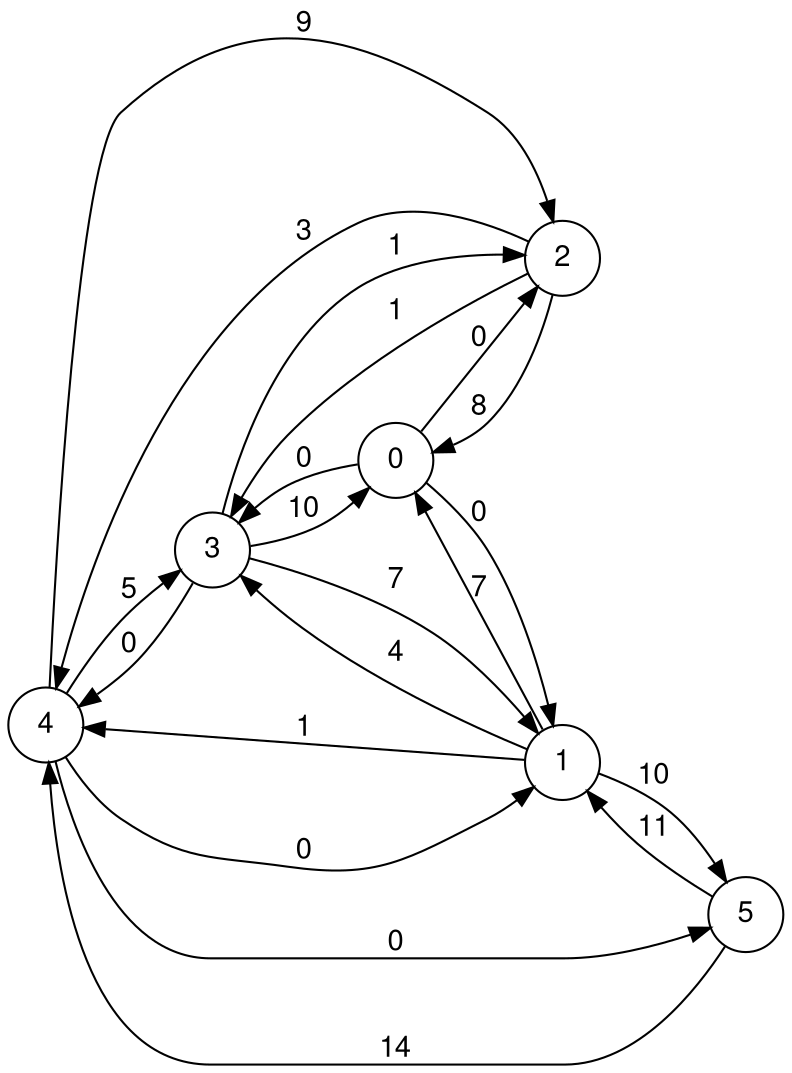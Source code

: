 digraph finite_state_machine {
  fontname="Helvetica,Arial,sans-serif"
  node [fontname="Helvetica,Arial,sans-serif"]
  edge [fontname="Helvetica,Arial,sans-serif"]
  rankdir=LR;
  node [shape = circle];
  4 -> 3 [ label = "5" ];
  4 -> 5 [ label = "0" ];
  4 -> 1 [ label = "0" ];
  4 -> 2 [ label = "9" ];
  2 -> 0 [ label = "8" ];
  2 -> 4 [ label = "3" ];
  2 -> 3 [ label = "1" ];
  0 -> 2 [ label = "0" ];
  0 -> 1 [ label = "0" ];
  0 -> 3 [ label = "0" ];
  5 -> 4 [ label = "14" ];
  5 -> 1 [ label = "11" ];
  1 -> 4 [ label = "1" ];
  1 -> 0 [ label = "7" ];
  1 -> 5 [ label = "10" ];
  1 -> 3 [ label = "4" ];
  3 -> 4 [ label = "0" ];
  3 -> 2 [ label = "1" ];
  3 -> 1 [ label = "7" ];
  3 -> 0 [ label = "10" ];
}
